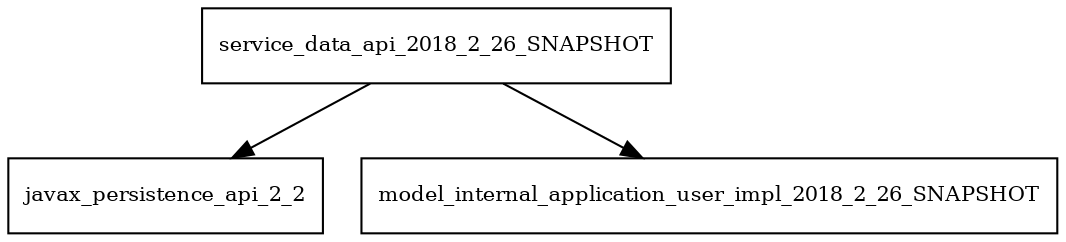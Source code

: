 digraph service_data_api_2018_2_26_SNAPSHOT_dependencies {
  node [shape = box, fontsize=10.0];
  service_data_api_2018_2_26_SNAPSHOT -> javax_persistence_api_2_2;
  service_data_api_2018_2_26_SNAPSHOT -> model_internal_application_user_impl_2018_2_26_SNAPSHOT;
}
